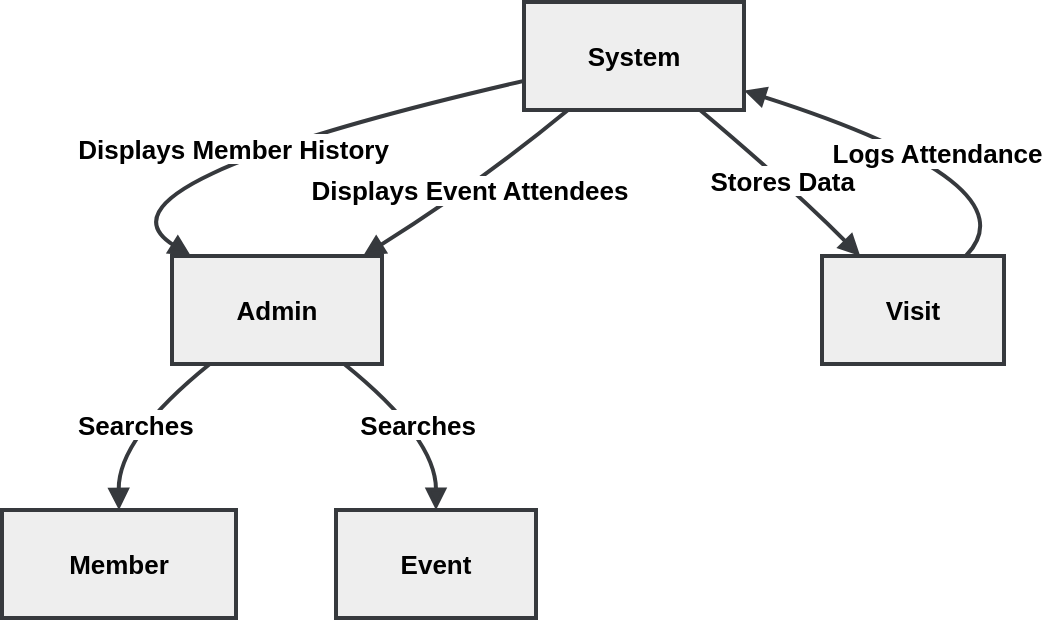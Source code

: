 <mxfile version="26.1.1">
  <diagram name="Page-1" id="5ybP3fVxR_O7OG9nowo5">
    <mxGraphModel dx="954" dy="566" grid="1" gridSize="10" guides="1" tooltips="1" connect="1" arrows="1" fold="1" page="1" pageScale="1" pageWidth="827" pageHeight="1169" math="0" shadow="0" adaptiveColors="auto">
      <root>
        <mxCell id="0" />
        <mxCell id="1" parent="0" />
        <mxCell id="vFmSvjuSKfPeqINILVZh-81" value="Admin" style="whiteSpace=wrap;strokeWidth=2;fontStyle=1;fontSize=13;fillColor=#eeeeee;strokeColor=#36393d;" vertex="1" parent="1">
          <mxGeometry x="105" y="147" width="105" height="54" as="geometry" />
        </mxCell>
        <mxCell id="vFmSvjuSKfPeqINILVZh-82" value="Member" style="whiteSpace=wrap;strokeWidth=2;fontStyle=1;fontSize=13;fillColor=#eeeeee;strokeColor=#36393d;" vertex="1" parent="1">
          <mxGeometry x="20" y="274" width="117" height="54" as="geometry" />
        </mxCell>
        <mxCell id="vFmSvjuSKfPeqINILVZh-83" value="Event" style="whiteSpace=wrap;strokeWidth=2;fontStyle=1;fontSize=13;fillColor=#eeeeee;strokeColor=#36393d;" vertex="1" parent="1">
          <mxGeometry x="187" y="274" width="100" height="54" as="geometry" />
        </mxCell>
        <mxCell id="vFmSvjuSKfPeqINILVZh-84" value="System" style="whiteSpace=wrap;strokeWidth=2;fontStyle=1;fontSize=13;fillColor=#eeeeee;strokeColor=#36393d;" vertex="1" parent="1">
          <mxGeometry x="281" y="20" width="110" height="54" as="geometry" />
        </mxCell>
        <mxCell id="vFmSvjuSKfPeqINILVZh-85" value="Visit" style="whiteSpace=wrap;strokeWidth=2;fontStyle=1;fontSize=13;fillColor=#eeeeee;strokeColor=#36393d;" vertex="1" parent="1">
          <mxGeometry x="430" y="147" width="91" height="54" as="geometry" />
        </mxCell>
        <mxCell id="vFmSvjuSKfPeqINILVZh-86" value="Searches" style="curved=1;startArrow=none;endArrow=block;exitX=0.18;exitY=1;entryX=0.5;entryY=0;rounded=0;fontStyle=1;strokeWidth=2;fontSize=13;fillColor=#eeeeee;strokeColor=#36393d;" edge="1" parent="1" source="vFmSvjuSKfPeqINILVZh-81" target="vFmSvjuSKfPeqINILVZh-82">
          <mxGeometry relative="1" as="geometry">
            <Array as="points">
              <mxPoint x="78" y="238" />
            </Array>
          </mxGeometry>
        </mxCell>
        <mxCell id="vFmSvjuSKfPeqINILVZh-87" value="Searches" style="curved=1;startArrow=none;endArrow=block;exitX=0.82;exitY=1;entryX=0.5;entryY=0;rounded=0;fontStyle=1;strokeWidth=2;fontSize=13;fillColor=#eeeeee;strokeColor=#36393d;" edge="1" parent="1" source="vFmSvjuSKfPeqINILVZh-81" target="vFmSvjuSKfPeqINILVZh-83">
          <mxGeometry relative="1" as="geometry">
            <Array as="points">
              <mxPoint x="237" y="238" />
            </Array>
          </mxGeometry>
        </mxCell>
        <mxCell id="vFmSvjuSKfPeqINILVZh-88" value="Displays Member History" style="curved=1;startArrow=none;endArrow=block;exitX=0;exitY=0.73;entryX=0.09;entryY=0;rounded=0;fontStyle=1;strokeWidth=2;fontSize=13;fillColor=#eeeeee;strokeColor=#36393d;" edge="1" parent="1" source="vFmSvjuSKfPeqINILVZh-84" target="vFmSvjuSKfPeqINILVZh-81">
          <mxGeometry relative="1" as="geometry">
            <Array as="points">
              <mxPoint x="57" y="111" />
            </Array>
          </mxGeometry>
        </mxCell>
        <mxCell id="vFmSvjuSKfPeqINILVZh-89" value="Displays Event Attendees" style="curved=1;startArrow=none;endArrow=block;exitX=0.2;exitY=1;entryX=0.91;entryY=0;rounded=0;fontStyle=1;strokeWidth=2;fontSize=13;fillColor=#eeeeee;strokeColor=#36393d;" edge="1" parent="1" source="vFmSvjuSKfPeqINILVZh-84" target="vFmSvjuSKfPeqINILVZh-81">
          <mxGeometry relative="1" as="geometry">
            <Array as="points">
              <mxPoint x="258" y="111" />
            </Array>
          </mxGeometry>
        </mxCell>
        <mxCell id="vFmSvjuSKfPeqINILVZh-90" value="Logs Attendance" style="curved=1;startArrow=none;endArrow=block;exitX=0.79;exitY=0;entryX=1;entryY=0.82;rounded=0;fontStyle=1;strokeWidth=2;fontSize=13;fillColor=#eeeeee;strokeColor=#36393d;" edge="1" parent="1" source="vFmSvjuSKfPeqINILVZh-85" target="vFmSvjuSKfPeqINILVZh-84">
          <mxGeometry relative="1" as="geometry">
            <Array as="points">
              <mxPoint x="537" y="111" />
            </Array>
          </mxGeometry>
        </mxCell>
        <mxCell id="vFmSvjuSKfPeqINILVZh-91" value="Stores Data" style="curved=1;startArrow=none;endArrow=block;exitX=0.8;exitY=1;entryX=0.21;entryY=0;rounded=0;fontStyle=1;strokeWidth=2;fontSize=13;fillColor=#eeeeee;strokeColor=#36393d;" edge="1" parent="1" source="vFmSvjuSKfPeqINILVZh-84" target="vFmSvjuSKfPeqINILVZh-85">
          <mxGeometry relative="1" as="geometry">
            <Array as="points">
              <mxPoint x="413" y="111" />
            </Array>
          </mxGeometry>
        </mxCell>
      </root>
    </mxGraphModel>
  </diagram>
</mxfile>
